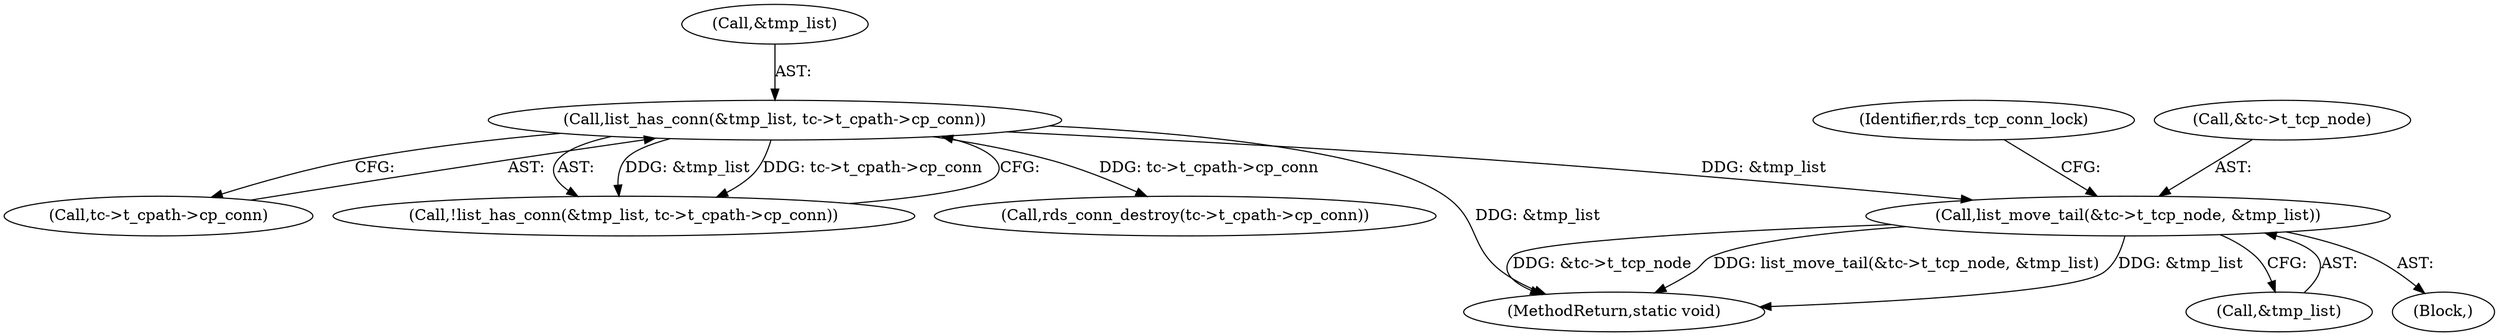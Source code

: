 digraph "0_linux_cb66ddd156203daefb8d71158036b27b0e2caf63@API" {
"1000162" [label="(Call,list_move_tail(&tc->t_tcp_node, &tmp_list))"];
"1000153" [label="(Call,list_has_conn(&tmp_list, tc->t_cpath->cp_conn))"];
"1000183" [label="(Identifier,rds_tcp_conn_lock)"];
"1000154" [label="(Call,&tmp_list)"];
"1000190" [label="(MethodReturn,static void)"];
"1000156" [label="(Call,tc->t_cpath->cp_conn)"];
"1000152" [label="(Call,!list_has_conn(&tmp_list, tc->t_cpath->cp_conn))"];
"1000153" [label="(Call,list_has_conn(&tmp_list, tc->t_cpath->cp_conn))"];
"1000162" [label="(Call,list_move_tail(&tc->t_tcp_node, &tmp_list))"];
"1000167" [label="(Call,&tmp_list)"];
"1000184" [label="(Call,rds_conn_destroy(tc->t_cpath->cp_conn))"];
"1000161" [label="(Block,)"];
"1000163" [label="(Call,&tc->t_tcp_node)"];
"1000162" -> "1000161"  [label="AST: "];
"1000162" -> "1000167"  [label="CFG: "];
"1000163" -> "1000162"  [label="AST: "];
"1000167" -> "1000162"  [label="AST: "];
"1000183" -> "1000162"  [label="CFG: "];
"1000162" -> "1000190"  [label="DDG: &tmp_list"];
"1000162" -> "1000190"  [label="DDG: &tc->t_tcp_node"];
"1000162" -> "1000190"  [label="DDG: list_move_tail(&tc->t_tcp_node, &tmp_list)"];
"1000153" -> "1000162"  [label="DDG: &tmp_list"];
"1000153" -> "1000152"  [label="AST: "];
"1000153" -> "1000156"  [label="CFG: "];
"1000154" -> "1000153"  [label="AST: "];
"1000156" -> "1000153"  [label="AST: "];
"1000152" -> "1000153"  [label="CFG: "];
"1000153" -> "1000190"  [label="DDG: &tmp_list"];
"1000153" -> "1000152"  [label="DDG: &tmp_list"];
"1000153" -> "1000152"  [label="DDG: tc->t_cpath->cp_conn"];
"1000153" -> "1000184"  [label="DDG: tc->t_cpath->cp_conn"];
}
